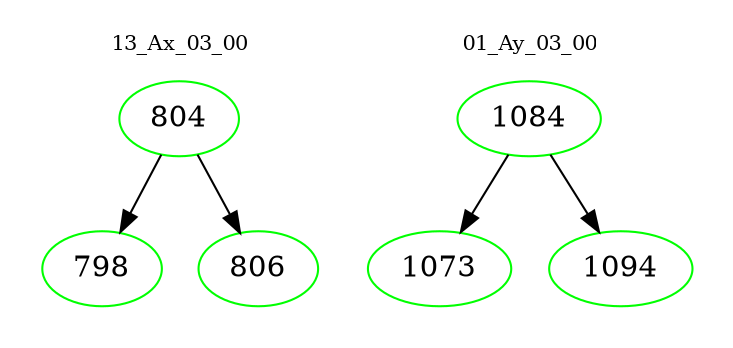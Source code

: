 digraph{
subgraph cluster_0 {
color = white
label = "13_Ax_03_00";
fontsize=10;
T0_804 [label="804", color="green"]
T0_804 -> T0_798 [color="black"]
T0_798 [label="798", color="green"]
T0_804 -> T0_806 [color="black"]
T0_806 [label="806", color="green"]
}
subgraph cluster_1 {
color = white
label = "01_Ay_03_00";
fontsize=10;
T1_1084 [label="1084", color="green"]
T1_1084 -> T1_1073 [color="black"]
T1_1073 [label="1073", color="green"]
T1_1084 -> T1_1094 [color="black"]
T1_1094 [label="1094", color="green"]
}
}

